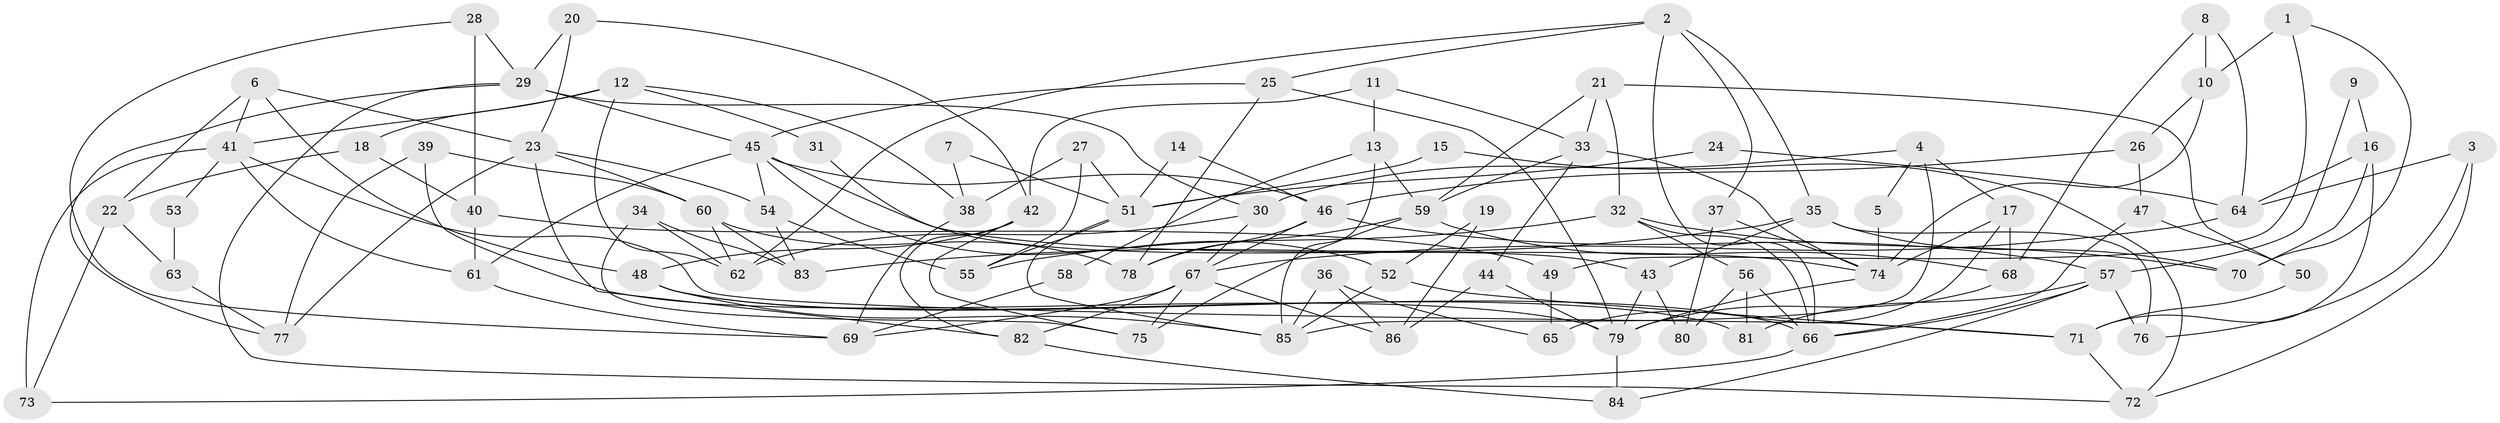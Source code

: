 // Generated by graph-tools (version 1.1) at 2025/26/03/09/25 03:26:12]
// undirected, 86 vertices, 172 edges
graph export_dot {
graph [start="1"]
  node [color=gray90,style=filled];
  1;
  2;
  3;
  4;
  5;
  6;
  7;
  8;
  9;
  10;
  11;
  12;
  13;
  14;
  15;
  16;
  17;
  18;
  19;
  20;
  21;
  22;
  23;
  24;
  25;
  26;
  27;
  28;
  29;
  30;
  31;
  32;
  33;
  34;
  35;
  36;
  37;
  38;
  39;
  40;
  41;
  42;
  43;
  44;
  45;
  46;
  47;
  48;
  49;
  50;
  51;
  52;
  53;
  54;
  55;
  56;
  57;
  58;
  59;
  60;
  61;
  62;
  63;
  64;
  65;
  66;
  67;
  68;
  69;
  70;
  71;
  72;
  73;
  74;
  75;
  76;
  77;
  78;
  79;
  80;
  81;
  82;
  83;
  84;
  85;
  86;
  1 -- 10;
  1 -- 70;
  1 -- 49;
  2 -- 35;
  2 -- 25;
  2 -- 37;
  2 -- 62;
  2 -- 66;
  3 -- 76;
  3 -- 72;
  3 -- 64;
  4 -- 30;
  4 -- 85;
  4 -- 5;
  4 -- 17;
  5 -- 74;
  6 -- 48;
  6 -- 22;
  6 -- 23;
  6 -- 41;
  7 -- 38;
  7 -- 51;
  8 -- 68;
  8 -- 64;
  8 -- 10;
  9 -- 16;
  9 -- 57;
  10 -- 74;
  10 -- 26;
  11 -- 42;
  11 -- 13;
  11 -- 33;
  12 -- 38;
  12 -- 62;
  12 -- 18;
  12 -- 31;
  12 -- 41;
  13 -- 59;
  13 -- 85;
  13 -- 58;
  14 -- 46;
  14 -- 51;
  15 -- 51;
  15 -- 72;
  16 -- 71;
  16 -- 64;
  16 -- 70;
  17 -- 74;
  17 -- 65;
  17 -- 68;
  18 -- 40;
  18 -- 22;
  19 -- 86;
  19 -- 52;
  20 -- 23;
  20 -- 42;
  20 -- 29;
  21 -- 59;
  21 -- 32;
  21 -- 33;
  21 -- 50;
  22 -- 73;
  22 -- 63;
  23 -- 82;
  23 -- 54;
  23 -- 60;
  23 -- 77;
  24 -- 64;
  24 -- 51;
  25 -- 45;
  25 -- 79;
  25 -- 78;
  26 -- 46;
  26 -- 47;
  27 -- 51;
  27 -- 55;
  27 -- 38;
  28 -- 29;
  28 -- 69;
  28 -- 40;
  29 -- 45;
  29 -- 30;
  29 -- 72;
  29 -- 77;
  30 -- 62;
  30 -- 67;
  31 -- 43;
  32 -- 56;
  32 -- 66;
  32 -- 55;
  32 -- 70;
  33 -- 44;
  33 -- 59;
  33 -- 74;
  34 -- 62;
  34 -- 83;
  34 -- 75;
  35 -- 70;
  35 -- 83;
  35 -- 43;
  35 -- 76;
  36 -- 85;
  36 -- 65;
  36 -- 86;
  37 -- 74;
  37 -- 80;
  38 -- 69;
  39 -- 79;
  39 -- 77;
  39 -- 60;
  40 -- 61;
  40 -- 49;
  41 -- 53;
  41 -- 61;
  41 -- 71;
  41 -- 73;
  42 -- 75;
  42 -- 48;
  42 -- 82;
  43 -- 79;
  43 -- 80;
  44 -- 86;
  44 -- 79;
  45 -- 46;
  45 -- 74;
  45 -- 52;
  45 -- 54;
  45 -- 61;
  46 -- 78;
  46 -- 67;
  46 -- 57;
  47 -- 66;
  47 -- 50;
  48 -- 66;
  48 -- 81;
  48 -- 85;
  49 -- 65;
  50 -- 71;
  51 -- 55;
  51 -- 85;
  52 -- 71;
  52 -- 85;
  53 -- 63;
  54 -- 55;
  54 -- 83;
  56 -- 66;
  56 -- 80;
  56 -- 81;
  57 -- 84;
  57 -- 66;
  57 -- 76;
  57 -- 81;
  58 -- 69;
  59 -- 78;
  59 -- 68;
  59 -- 75;
  60 -- 62;
  60 -- 78;
  60 -- 83;
  61 -- 69;
  63 -- 77;
  64 -- 67;
  66 -- 73;
  67 -- 75;
  67 -- 69;
  67 -- 82;
  67 -- 86;
  68 -- 79;
  71 -- 72;
  74 -- 79;
  79 -- 84;
  82 -- 84;
}

